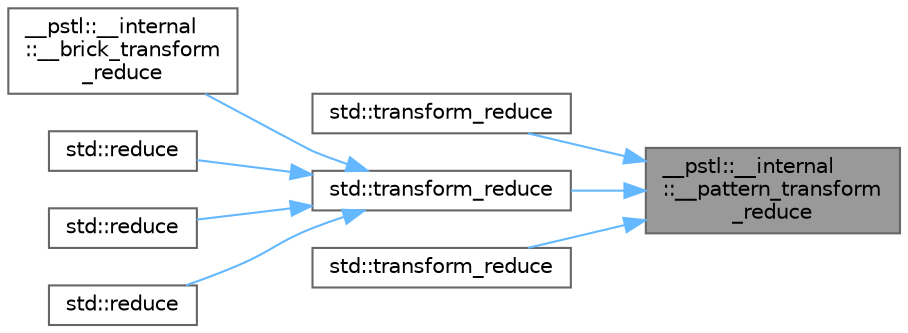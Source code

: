 digraph "__pstl::__internal::__pattern_transform_reduce"
{
 // LATEX_PDF_SIZE
  bgcolor="transparent";
  edge [fontname=Helvetica,fontsize=10,labelfontname=Helvetica,labelfontsize=10];
  node [fontname=Helvetica,fontsize=10,shape=box,height=0.2,width=0.4];
  rankdir="RL";
  Node1 [id="Node000001",label="__pstl::__internal\l::__pattern_transform\l_reduce",height=0.2,width=0.4,color="gray40", fillcolor="grey60", style="filled", fontcolor="black",tooltip=" "];
  Node1 -> Node2 [id="edge1_Node000001_Node000002",dir="back",color="steelblue1",style="solid",tooltip=" "];
  Node2 [id="Node000002",label="std::transform_reduce",height=0.2,width=0.4,color="grey40", fillcolor="white", style="filled",URL="$namespacestd.html#ac899f61a65c086a8d00fbb8c5d15b910",tooltip=" "];
  Node1 -> Node3 [id="edge2_Node000001_Node000003",dir="back",color="steelblue1",style="solid",tooltip=" "];
  Node3 [id="Node000003",label="std::transform_reduce",height=0.2,width=0.4,color="grey40", fillcolor="white", style="filled",URL="$namespacestd.html#a704ff380cbc127a2f0a5583f1108f015",tooltip=" "];
  Node3 -> Node4 [id="edge3_Node000003_Node000004",dir="back",color="steelblue1",style="solid",tooltip=" "];
  Node4 [id="Node000004",label="__pstl::__internal\l::__brick_transform\l_reduce",height=0.2,width=0.4,color="grey40", fillcolor="white", style="filled",URL="$namespace____pstl_1_1____internal.html#a12bc8c9b6562120eb8791b6862c72098",tooltip=" "];
  Node3 -> Node5 [id="edge4_Node000003_Node000005",dir="back",color="steelblue1",style="solid",tooltip=" "];
  Node5 [id="Node000005",label="std::reduce",height=0.2,width=0.4,color="grey40", fillcolor="white", style="filled",URL="$namespacestd.html#a272bfd867dce9fef5466c0b0505dde51",tooltip=" "];
  Node3 -> Node6 [id="edge5_Node000003_Node000006",dir="back",color="steelblue1",style="solid",tooltip=" "];
  Node6 [id="Node000006",label="std::reduce",height=0.2,width=0.4,color="grey40", fillcolor="white", style="filled",URL="$namespacestd.html#a05a85e0c93686270851eb8e1595f1736",tooltip=" "];
  Node3 -> Node7 [id="edge6_Node000003_Node000007",dir="back",color="steelblue1",style="solid",tooltip=" "];
  Node7 [id="Node000007",label="std::reduce",height=0.2,width=0.4,color="grey40", fillcolor="white", style="filled",URL="$namespacestd.html#a8b8d511ebd97a4d4753e9bf015f7d44d",tooltip=" "];
  Node1 -> Node8 [id="edge7_Node000001_Node000008",dir="back",color="steelblue1",style="solid",tooltip=" "];
  Node8 [id="Node000008",label="std::transform_reduce",height=0.2,width=0.4,color="grey40", fillcolor="white", style="filled",URL="$namespacestd.html#ab7b461f1bcd80edda19139acdb6bb1fb",tooltip=" "];
}
